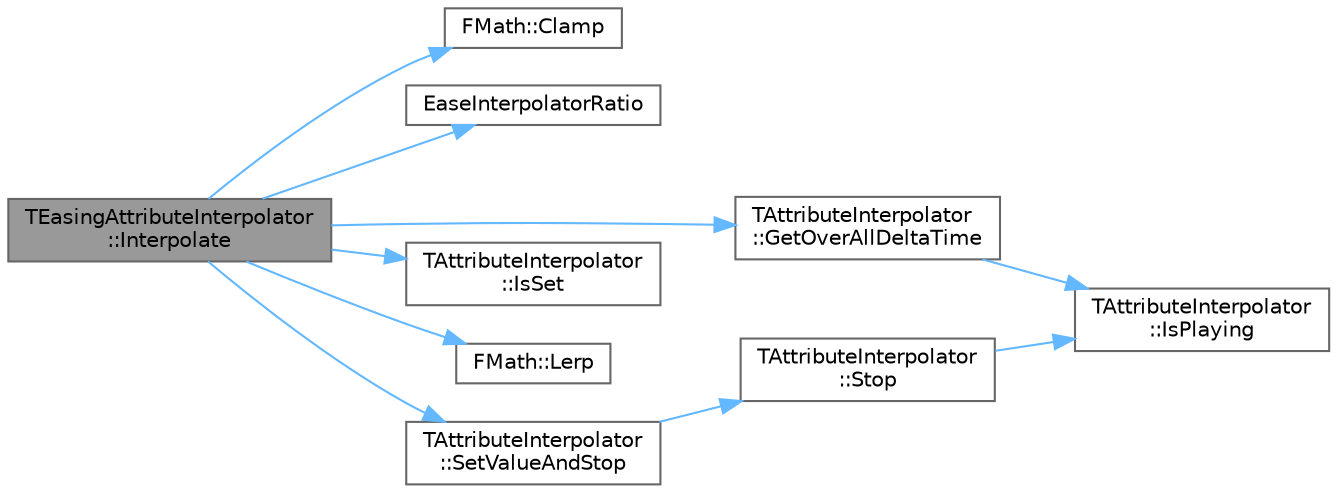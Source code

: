 digraph "TEasingAttributeInterpolator::Interpolate"
{
 // INTERACTIVE_SVG=YES
 // LATEX_PDF_SIZE
  bgcolor="transparent";
  edge [fontname=Helvetica,fontsize=10,labelfontname=Helvetica,labelfontsize=10];
  node [fontname=Helvetica,fontsize=10,shape=box,height=0.2,width=0.4];
  rankdir="LR";
  Node1 [id="Node000001",label="TEasingAttributeInterpolator\l::Interpolate",height=0.2,width=0.4,color="gray40", fillcolor="grey60", style="filled", fontcolor="black",tooltip=" "];
  Node1 -> Node2 [id="edge1_Node000001_Node000002",color="steelblue1",style="solid",tooltip=" "];
  Node2 [id="Node000002",label="FMath::Clamp",height=0.2,width=0.4,color="grey40", fillcolor="white", style="filled",URL="$dc/d20/structFMath.html#a7dbca5929b2ea7f13304eb4c927dab6c",tooltip="Clamps X to be between Min and Max, inclusive."];
  Node1 -> Node3 [id="edge2_Node000001_Node000003",color="steelblue1",style="solid",tooltip=" "];
  Node3 [id="Node000003",label="EaseInterpolatorRatio",height=0.2,width=0.4,color="grey40", fillcolor="white", style="filled",URL="$d7/df8/AttributeInterpolator_8h.html#a3251332df74ea13205408ebed3f560f2",tooltip=" "];
  Node1 -> Node4 [id="edge3_Node000001_Node000004",color="steelblue1",style="solid",tooltip=" "];
  Node4 [id="Node000004",label="TAttributeInterpolator\l::GetOverAllDeltaTime",height=0.2,width=0.4,color="grey40", fillcolor="white", style="filled",URL="$d4/da5/classTAttributeInterpolator.html#a10e26831a1bdb8c79dcff3a414287c3b",tooltip="Returns the delta time between the start of the animation and now."];
  Node4 -> Node5 [id="edge4_Node000004_Node000005",color="steelblue1",style="solid",tooltip=" "];
  Node5 [id="Node000005",label="TAttributeInterpolator\l::IsPlaying",height=0.2,width=0.4,color="grey40", fillcolor="white", style="filled",URL="$d4/da5/classTAttributeInterpolator.html#a8719b94f4fd20bf525987a3961145a6c",tooltip=" "];
  Node1 -> Node6 [id="edge5_Node000001_Node000006",color="steelblue1",style="solid",tooltip=" "];
  Node6 [id="Node000006",label="TAttributeInterpolator\l::IsSet",height=0.2,width=0.4,color="grey40", fillcolor="white", style="filled",URL="$d4/da5/classTAttributeInterpolator.html#a1871296db3da3929cd65a2fc2caf58f1",tooltip="Returns true if this interpolator's value has even been set."];
  Node1 -> Node7 [id="edge6_Node000001_Node000007",color="steelblue1",style="solid",tooltip=" "];
  Node7 [id="Node000007",label="FMath::Lerp",height=0.2,width=0.4,color="grey40", fillcolor="white", style="filled",URL="$dc/d20/structFMath.html#a66fea1deeb3d78e748d87fcf1d4e1a3b",tooltip="Performs a linear interpolation between two values, Alpha ranges from 0-1."];
  Node1 -> Node8 [id="edge7_Node000001_Node000008",color="steelblue1",style="solid",tooltip=" "];
  Node8 [id="Node000008",label="TAttributeInterpolator\l::SetValueAndStop",height=0.2,width=0.4,color="grey40", fillcolor="white", style="filled",URL="$d4/da5/classTAttributeInterpolator.html#a1c261e9cd37e43d08b9a0bc22c88fd90",tooltip="Set the internal state of the interpolator and disables animation."];
  Node8 -> Node9 [id="edge8_Node000008_Node000009",color="steelblue1",style="solid",tooltip=" "];
  Node9 [id="Node000009",label="TAttributeInterpolator\l::Stop",height=0.2,width=0.4,color="grey40", fillcolor="white", style="filled",URL="$d4/da5/classTAttributeInterpolator.html#af3769816b2af52a0a1d4db5d2774d7dc",tooltip=" "];
  Node9 -> Node5 [id="edge9_Node000009_Node000005",color="steelblue1",style="solid",tooltip=" "];
}
